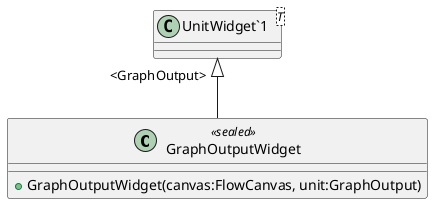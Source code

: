 @startuml
class GraphOutputWidget <<sealed>> {
    + GraphOutputWidget(canvas:FlowCanvas, unit:GraphOutput)
}
class "UnitWidget`1"<T> {
}
"UnitWidget`1" "<GraphOutput>" <|-- GraphOutputWidget
@enduml
